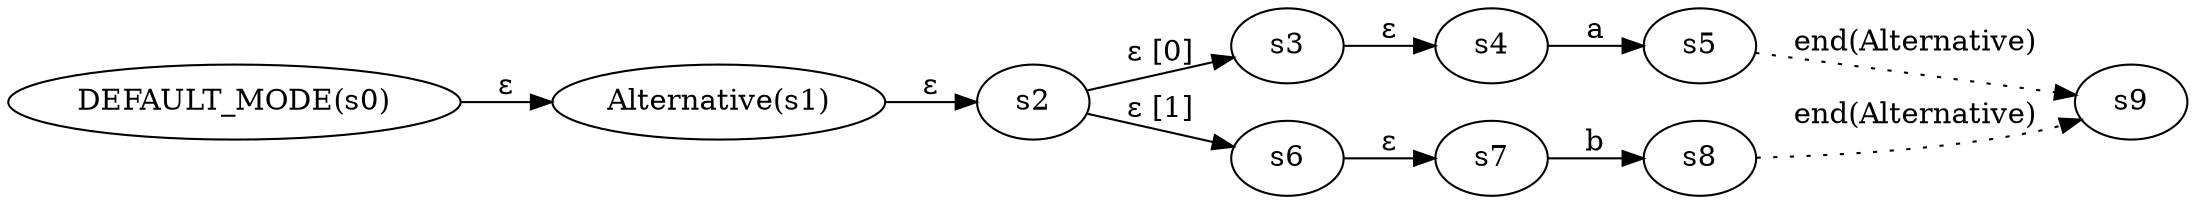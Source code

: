 digraph ATN {
  rankdir=LR;

  "DEFAULT_MODE(s0)" -> "Alternative(s1)" [label=ε]
  "Alternative(s1)" -> s2 [label=ε]
  s2 -> s3 [label="ε [0]"]
  s3 -> s4 [label=ε]
  s4 -> s5 [label=a]
  s5 -> s9 [label="end(Alternative)", style=dotted]
  s2 -> s6 [label="ε [1]"]
  s6 -> s7 [label=ε]
  s7 -> s8 [label=b]
  s8 -> s9 [label="end(Alternative)", style=dotted]
}